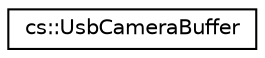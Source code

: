 digraph "Graphical Class Hierarchy"
{
  edge [fontname="Helvetica",fontsize="10",labelfontname="Helvetica",labelfontsize="10"];
  node [fontname="Helvetica",fontsize="10",shape=record];
  rankdir="LR";
  Node1 [label="cs::UsbCameraBuffer",height=0.2,width=0.4,color="black", fillcolor="white", style="filled",URL="$classcs_1_1UsbCameraBuffer.html"];
}
